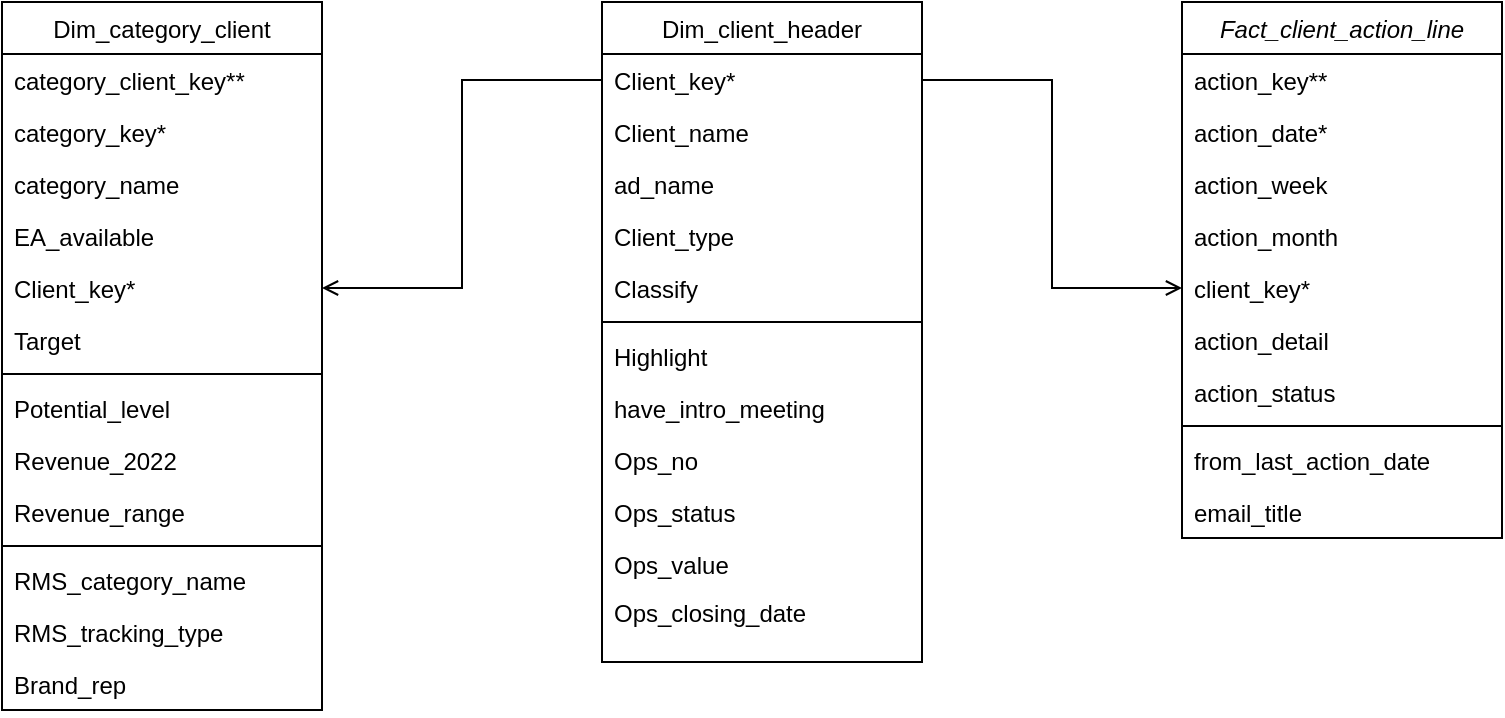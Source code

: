 <mxfile version="20.8.3" type="github">
  <diagram id="C5RBs43oDa-KdzZeNtuy" name="Page-1">
    <mxGraphModel dx="1477" dy="1795" grid="1" gridSize="10" guides="1" tooltips="1" connect="1" arrows="1" fold="1" page="1" pageScale="1" pageWidth="827" pageHeight="1169" math="0" shadow="0">
      <root>
        <mxCell id="WIyWlLk6GJQsqaUBKTNV-0" />
        <mxCell id="WIyWlLk6GJQsqaUBKTNV-1" parent="WIyWlLk6GJQsqaUBKTNV-0" />
        <mxCell id="zkfFHV4jXpPFQw0GAbJ--0" value="Fact_client_action_line" style="swimlane;fontStyle=2;align=center;verticalAlign=top;childLayout=stackLayout;horizontal=1;startSize=26;horizontalStack=0;resizeParent=1;resizeLast=0;collapsible=1;marginBottom=0;rounded=0;shadow=0;strokeWidth=1;" parent="WIyWlLk6GJQsqaUBKTNV-1" vertex="1">
          <mxGeometry x="830" y="-170" width="160" height="268" as="geometry">
            <mxRectangle x="230" y="140" width="160" height="26" as="alternateBounds" />
          </mxGeometry>
        </mxCell>
        <mxCell id="1nFE4c4lhFLpzHZNxWSw-82" value="action_key**" style="text;align=left;verticalAlign=top;spacingLeft=4;spacingRight=4;overflow=hidden;rotatable=0;points=[[0,0.5],[1,0.5]];portConstraint=eastwest;" parent="zkfFHV4jXpPFQw0GAbJ--0" vertex="1">
          <mxGeometry y="26" width="160" height="26" as="geometry" />
        </mxCell>
        <mxCell id="zkfFHV4jXpPFQw0GAbJ--1" value="action_date*" style="text;align=left;verticalAlign=top;spacingLeft=4;spacingRight=4;overflow=hidden;rotatable=0;points=[[0,0.5],[1,0.5]];portConstraint=eastwest;" parent="zkfFHV4jXpPFQw0GAbJ--0" vertex="1">
          <mxGeometry y="52" width="160" height="26" as="geometry" />
        </mxCell>
        <mxCell id="cdjOLjacvB37G6rq6pqB-28" value="action_week" style="text;align=left;verticalAlign=top;spacingLeft=4;spacingRight=4;overflow=hidden;rotatable=0;points=[[0,0.5],[1,0.5]];portConstraint=eastwest;" vertex="1" parent="zkfFHV4jXpPFQw0GAbJ--0">
          <mxGeometry y="78" width="160" height="26" as="geometry" />
        </mxCell>
        <mxCell id="cdjOLjacvB37G6rq6pqB-29" value="action_month" style="text;align=left;verticalAlign=top;spacingLeft=4;spacingRight=4;overflow=hidden;rotatable=0;points=[[0,0.5],[1,0.5]];portConstraint=eastwest;" vertex="1" parent="zkfFHV4jXpPFQw0GAbJ--0">
          <mxGeometry y="104" width="160" height="26" as="geometry" />
        </mxCell>
        <mxCell id="zkfFHV4jXpPFQw0GAbJ--2" value="client_key*" style="text;align=left;verticalAlign=top;spacingLeft=4;spacingRight=4;overflow=hidden;rotatable=0;points=[[0,0.5],[1,0.5]];portConstraint=eastwest;rounded=0;shadow=0;html=0;" parent="zkfFHV4jXpPFQw0GAbJ--0" vertex="1">
          <mxGeometry y="130" width="160" height="26" as="geometry" />
        </mxCell>
        <mxCell id="zkfFHV4jXpPFQw0GAbJ--3" value="action_detail" style="text;align=left;verticalAlign=top;spacingLeft=4;spacingRight=4;overflow=hidden;rotatable=0;points=[[0,0.5],[1,0.5]];portConstraint=eastwest;rounded=0;shadow=0;html=0;" parent="zkfFHV4jXpPFQw0GAbJ--0" vertex="1">
          <mxGeometry y="156" width="160" height="26" as="geometry" />
        </mxCell>
        <mxCell id="zkfFHV4jXpPFQw0GAbJ--5" value="action_status" style="text;align=left;verticalAlign=top;spacingLeft=4;spacingRight=4;overflow=hidden;rotatable=0;points=[[0,0.5],[1,0.5]];portConstraint=eastwest;" parent="zkfFHV4jXpPFQw0GAbJ--0" vertex="1">
          <mxGeometry y="182" width="160" height="26" as="geometry" />
        </mxCell>
        <mxCell id="zkfFHV4jXpPFQw0GAbJ--4" value="" style="line;html=1;strokeWidth=1;align=left;verticalAlign=middle;spacingTop=-1;spacingLeft=3;spacingRight=3;rotatable=0;labelPosition=right;points=[];portConstraint=eastwest;" parent="zkfFHV4jXpPFQw0GAbJ--0" vertex="1">
          <mxGeometry y="208" width="160" height="8" as="geometry" />
        </mxCell>
        <mxCell id="1nFE4c4lhFLpzHZNxWSw-26" value="from_last_action_date" style="text;align=left;verticalAlign=top;spacingLeft=4;spacingRight=4;overflow=hidden;rotatable=0;points=[[0,0.5],[1,0.5]];portConstraint=eastwest;" parent="zkfFHV4jXpPFQw0GAbJ--0" vertex="1">
          <mxGeometry y="216" width="160" height="26" as="geometry" />
        </mxCell>
        <mxCell id="1nFE4c4lhFLpzHZNxWSw-61" value="email_title" style="text;align=left;verticalAlign=top;spacingLeft=4;spacingRight=4;overflow=hidden;rotatable=0;points=[[0,0.5],[1,0.5]];portConstraint=eastwest;" parent="zkfFHV4jXpPFQw0GAbJ--0" vertex="1">
          <mxGeometry y="242" width="160" height="26" as="geometry" />
        </mxCell>
        <mxCell id="zkfFHV4jXpPFQw0GAbJ--17" value="Dim_client_header" style="swimlane;fontStyle=0;align=center;verticalAlign=top;childLayout=stackLayout;horizontal=1;startSize=26;horizontalStack=0;resizeParent=1;resizeLast=0;collapsible=1;marginBottom=0;rounded=0;shadow=0;strokeWidth=1;" parent="WIyWlLk6GJQsqaUBKTNV-1" vertex="1">
          <mxGeometry x="540" y="-170" width="160" height="330" as="geometry">
            <mxRectangle x="550" y="140" width="160" height="26" as="alternateBounds" />
          </mxGeometry>
        </mxCell>
        <mxCell id="1nFE4c4lhFLpzHZNxWSw-79" value="Client_key*" style="text;align=left;verticalAlign=top;spacingLeft=4;spacingRight=4;overflow=hidden;rotatable=0;points=[[0,0.5],[1,0.5]];portConstraint=eastwest;" parent="zkfFHV4jXpPFQw0GAbJ--17" vertex="1">
          <mxGeometry y="26" width="160" height="26" as="geometry" />
        </mxCell>
        <mxCell id="zkfFHV4jXpPFQw0GAbJ--18" value="Client_name" style="text;align=left;verticalAlign=top;spacingLeft=4;spacingRight=4;overflow=hidden;rotatable=0;points=[[0,0.5],[1,0.5]];portConstraint=eastwest;" parent="zkfFHV4jXpPFQw0GAbJ--17" vertex="1">
          <mxGeometry y="52" width="160" height="26" as="geometry" />
        </mxCell>
        <mxCell id="zkfFHV4jXpPFQw0GAbJ--19" value="ad_name" style="text;align=left;verticalAlign=top;spacingLeft=4;spacingRight=4;overflow=hidden;rotatable=0;points=[[0,0.5],[1,0.5]];portConstraint=eastwest;rounded=0;shadow=0;html=0;" parent="zkfFHV4jXpPFQw0GAbJ--17" vertex="1">
          <mxGeometry y="78" width="160" height="26" as="geometry" />
        </mxCell>
        <mxCell id="cdjOLjacvB37G6rq6pqB-24" value="Client_type" style="text;align=left;verticalAlign=top;spacingLeft=4;spacingRight=4;overflow=hidden;rotatable=0;points=[[0,0.5],[1,0.5]];portConstraint=eastwest;rounded=0;shadow=0;html=0;" vertex="1" parent="zkfFHV4jXpPFQw0GAbJ--17">
          <mxGeometry y="104" width="160" height="26" as="geometry" />
        </mxCell>
        <mxCell id="zkfFHV4jXpPFQw0GAbJ--20" value="Classify" style="text;align=left;verticalAlign=top;spacingLeft=4;spacingRight=4;overflow=hidden;rotatable=0;points=[[0,0.5],[1,0.5]];portConstraint=eastwest;rounded=0;shadow=0;html=0;" parent="zkfFHV4jXpPFQw0GAbJ--17" vertex="1">
          <mxGeometry y="130" width="160" height="26" as="geometry" />
        </mxCell>
        <mxCell id="zkfFHV4jXpPFQw0GAbJ--23" value="" style="line;html=1;strokeWidth=1;align=left;verticalAlign=middle;spacingTop=-1;spacingLeft=3;spacingRight=3;rotatable=0;labelPosition=right;points=[];portConstraint=eastwest;" parent="zkfFHV4jXpPFQw0GAbJ--17" vertex="1">
          <mxGeometry y="156" width="160" height="8" as="geometry" />
        </mxCell>
        <mxCell id="1nFE4c4lhFLpzHZNxWSw-15" value="Highlight" style="text;align=left;verticalAlign=top;spacingLeft=4;spacingRight=4;overflow=hidden;rotatable=0;points=[[0,0.5],[1,0.5]];portConstraint=eastwest;rounded=0;shadow=0;html=0;" parent="zkfFHV4jXpPFQw0GAbJ--17" vertex="1">
          <mxGeometry y="164" width="160" height="26" as="geometry" />
        </mxCell>
        <mxCell id="1nFE4c4lhFLpzHZNxWSw-22" value="have_intro_meeting" style="text;align=left;verticalAlign=top;spacingLeft=4;spacingRight=4;overflow=hidden;rotatable=0;points=[[0,0.5],[1,0.5]];portConstraint=eastwest;" parent="zkfFHV4jXpPFQw0GAbJ--17" vertex="1">
          <mxGeometry y="190" width="160" height="26" as="geometry" />
        </mxCell>
        <mxCell id="1nFE4c4lhFLpzHZNxWSw-45" value="Ops_no" style="text;align=left;verticalAlign=top;spacingLeft=4;spacingRight=4;overflow=hidden;rotatable=0;points=[[0,0.5],[1,0.5]];portConstraint=eastwest;rounded=0;shadow=0;html=0;" parent="zkfFHV4jXpPFQw0GAbJ--17" vertex="1">
          <mxGeometry y="216" width="160" height="26" as="geometry" />
        </mxCell>
        <mxCell id="cdjOLjacvB37G6rq6pqB-26" value="Ops_status" style="text;align=left;verticalAlign=top;spacingLeft=4;spacingRight=4;overflow=hidden;rotatable=0;points=[[0,0.5],[1,0.5]];portConstraint=eastwest;rounded=0;shadow=0;html=0;" vertex="1" parent="zkfFHV4jXpPFQw0GAbJ--17">
          <mxGeometry y="242" width="160" height="26" as="geometry" />
        </mxCell>
        <mxCell id="cdjOLjacvB37G6rq6pqB-27" value="Ops_value" style="text;align=left;verticalAlign=top;spacingLeft=4;spacingRight=4;overflow=hidden;rotatable=0;points=[[0,0.5],[1,0.5]];portConstraint=eastwest;rounded=0;shadow=0;html=0;" vertex="1" parent="zkfFHV4jXpPFQw0GAbJ--17">
          <mxGeometry y="268" width="160" height="24" as="geometry" />
        </mxCell>
        <mxCell id="cdjOLjacvB37G6rq6pqB-30" value="Ops_closing_date" style="text;align=left;verticalAlign=top;spacingLeft=4;spacingRight=4;overflow=hidden;rotatable=0;points=[[0,0.5],[1,0.5]];portConstraint=eastwest;rounded=0;shadow=0;html=0;" vertex="1" parent="zkfFHV4jXpPFQw0GAbJ--17">
          <mxGeometry y="292" width="160" height="24" as="geometry" />
        </mxCell>
        <mxCell id="1nFE4c4lhFLpzHZNxWSw-3" value="Dim_category_client" style="swimlane;fontStyle=0;align=center;verticalAlign=top;childLayout=stackLayout;horizontal=1;startSize=26;horizontalStack=0;resizeParent=1;resizeLast=0;collapsible=1;marginBottom=0;rounded=0;shadow=0;strokeWidth=1;" parent="WIyWlLk6GJQsqaUBKTNV-1" vertex="1">
          <mxGeometry x="240" y="-170" width="160" height="354" as="geometry">
            <mxRectangle x="550" y="140" width="160" height="26" as="alternateBounds" />
          </mxGeometry>
        </mxCell>
        <mxCell id="cdjOLjacvB37G6rq6pqB-1" value="category_client_key**" style="text;align=left;verticalAlign=top;spacingLeft=4;spacingRight=4;overflow=hidden;rotatable=0;points=[[0,0.5],[1,0.5]];portConstraint=eastwest;" vertex="1" parent="1nFE4c4lhFLpzHZNxWSw-3">
          <mxGeometry y="26" width="160" height="26" as="geometry" />
        </mxCell>
        <mxCell id="1nFE4c4lhFLpzHZNxWSw-75" value="category_key*" style="text;align=left;verticalAlign=top;spacingLeft=4;spacingRight=4;overflow=hidden;rotatable=0;points=[[0,0.5],[1,0.5]];portConstraint=eastwest;" parent="1nFE4c4lhFLpzHZNxWSw-3" vertex="1">
          <mxGeometry y="52" width="160" height="26" as="geometry" />
        </mxCell>
        <mxCell id="cdjOLjacvB37G6rq6pqB-20" value="category_name" style="text;align=left;verticalAlign=top;spacingLeft=4;spacingRight=4;overflow=hidden;rotatable=0;points=[[0,0.5],[1,0.5]];portConstraint=eastwest;" vertex="1" parent="1nFE4c4lhFLpzHZNxWSw-3">
          <mxGeometry y="78" width="160" height="26" as="geometry" />
        </mxCell>
        <mxCell id="cdjOLjacvB37G6rq6pqB-23" value="EA_available" style="text;align=left;verticalAlign=top;spacingLeft=4;spacingRight=4;overflow=hidden;rotatable=0;points=[[0,0.5],[1,0.5]];portConstraint=eastwest;" vertex="1" parent="1nFE4c4lhFLpzHZNxWSw-3">
          <mxGeometry y="104" width="160" height="26" as="geometry" />
        </mxCell>
        <mxCell id="cdjOLjacvB37G6rq6pqB-0" value="Client_key*" style="text;align=left;verticalAlign=top;spacingLeft=4;spacingRight=4;overflow=hidden;rotatable=0;points=[[0,0.5],[1,0.5]];portConstraint=eastwest;" vertex="1" parent="1nFE4c4lhFLpzHZNxWSw-3">
          <mxGeometry y="130" width="160" height="26" as="geometry" />
        </mxCell>
        <mxCell id="1nFE4c4lhFLpzHZNxWSw-10" value="Target" style="text;align=left;verticalAlign=top;spacingLeft=4;spacingRight=4;overflow=hidden;rotatable=0;points=[[0,0.5],[1,0.5]];portConstraint=eastwest;rounded=0;shadow=0;html=0;" parent="1nFE4c4lhFLpzHZNxWSw-3" vertex="1">
          <mxGeometry y="156" width="160" height="26" as="geometry" />
        </mxCell>
        <mxCell id="1nFE4c4lhFLpzHZNxWSw-29" value="" style="line;html=1;strokeWidth=1;align=left;verticalAlign=middle;spacingTop=-1;spacingLeft=3;spacingRight=3;rotatable=0;labelPosition=right;points=[];portConstraint=eastwest;" parent="1nFE4c4lhFLpzHZNxWSw-3" vertex="1">
          <mxGeometry y="182" width="160" height="8" as="geometry" />
        </mxCell>
        <mxCell id="1nFE4c4lhFLpzHZNxWSw-11" value="Potential_level" style="text;align=left;verticalAlign=top;spacingLeft=4;spacingRight=4;overflow=hidden;rotatable=0;points=[[0,0.5],[1,0.5]];portConstraint=eastwest;rounded=0;shadow=0;html=0;" parent="1nFE4c4lhFLpzHZNxWSw-3" vertex="1">
          <mxGeometry y="190" width="160" height="26" as="geometry" />
        </mxCell>
        <mxCell id="1nFE4c4lhFLpzHZNxWSw-12" value="Revenue_2022" style="text;align=left;verticalAlign=top;spacingLeft=4;spacingRight=4;overflow=hidden;rotatable=0;points=[[0,0.5],[1,0.5]];portConstraint=eastwest;rounded=0;shadow=0;html=0;" parent="1nFE4c4lhFLpzHZNxWSw-3" vertex="1">
          <mxGeometry y="216" width="160" height="26" as="geometry" />
        </mxCell>
        <mxCell id="1nFE4c4lhFLpzHZNxWSw-14" value="Revenue_range" style="text;align=left;verticalAlign=top;spacingLeft=4;spacingRight=4;overflow=hidden;rotatable=0;points=[[0,0.5],[1,0.5]];portConstraint=eastwest;rounded=0;shadow=0;html=0;" parent="1nFE4c4lhFLpzHZNxWSw-3" vertex="1">
          <mxGeometry y="242" width="160" height="26" as="geometry" />
        </mxCell>
        <mxCell id="cdjOLjacvB37G6rq6pqB-22" value="" style="line;html=1;strokeWidth=1;align=left;verticalAlign=middle;spacingTop=-1;spacingLeft=3;spacingRight=3;rotatable=0;labelPosition=right;points=[];portConstraint=eastwest;" vertex="1" parent="1nFE4c4lhFLpzHZNxWSw-3">
          <mxGeometry y="268" width="160" height="8" as="geometry" />
        </mxCell>
        <mxCell id="1nFE4c4lhFLpzHZNxWSw-70" value="RMS_category_name" style="text;align=left;verticalAlign=top;spacingLeft=4;spacingRight=4;overflow=hidden;rotatable=0;points=[[0,0.5],[1,0.5]];portConstraint=eastwest;rounded=0;shadow=0;html=0;" parent="1nFE4c4lhFLpzHZNxWSw-3" vertex="1">
          <mxGeometry y="276" width="160" height="26" as="geometry" />
        </mxCell>
        <mxCell id="1nFE4c4lhFLpzHZNxWSw-71" value="RMS_tracking_type" style="text;align=left;verticalAlign=top;spacingLeft=4;spacingRight=4;overflow=hidden;rotatable=0;points=[[0,0.5],[1,0.5]];portConstraint=eastwest;rounded=0;shadow=0;html=0;" parent="1nFE4c4lhFLpzHZNxWSw-3" vertex="1">
          <mxGeometry y="302" width="160" height="26" as="geometry" />
        </mxCell>
        <mxCell id="1nFE4c4lhFLpzHZNxWSw-69" value="Brand_rep" style="text;align=left;verticalAlign=top;spacingLeft=4;spacingRight=4;overflow=hidden;rotatable=0;points=[[0,0.5],[1,0.5]];portConstraint=eastwest;rounded=0;shadow=0;html=0;" parent="1nFE4c4lhFLpzHZNxWSw-3" vertex="1">
          <mxGeometry y="328" width="160" height="26" as="geometry" />
        </mxCell>
        <mxCell id="KzP6ZBVMIYhDAHsYmpxk-3" value="" style="endArrow=open;shadow=0;strokeWidth=1;rounded=0;endFill=1;edgeStyle=elbowEdgeStyle;entryX=0;entryY=0.5;entryDx=0;entryDy=0;exitX=1;exitY=0.5;exitDx=0;exitDy=0;" parent="WIyWlLk6GJQsqaUBKTNV-1" source="1nFE4c4lhFLpzHZNxWSw-79" target="zkfFHV4jXpPFQw0GAbJ--2" edge="1">
          <mxGeometry x="0.5" y="41" relative="1" as="geometry">
            <mxPoint x="780" y="239" as="sourcePoint" />
            <mxPoint x="678" y="33" as="targetPoint" />
            <mxPoint x="-40" y="32" as="offset" />
          </mxGeometry>
        </mxCell>
        <mxCell id="cdjOLjacvB37G6rq6pqB-3" value="" style="endArrow=open;shadow=0;strokeWidth=1;rounded=0;endFill=1;edgeStyle=elbowEdgeStyle;entryX=1;entryY=0.5;entryDx=0;entryDy=0;exitX=0;exitY=0.5;exitDx=0;exitDy=0;" edge="1" parent="WIyWlLk6GJQsqaUBKTNV-1" source="1nFE4c4lhFLpzHZNxWSw-79" target="cdjOLjacvB37G6rq6pqB-0">
          <mxGeometry x="0.5" y="41" relative="1" as="geometry">
            <mxPoint x="670" y="-30" as="sourcePoint" />
            <mxPoint x="830" y="-79" as="targetPoint" />
            <mxPoint x="-40" y="32" as="offset" />
            <Array as="points">
              <mxPoint x="470" y="-60" />
            </Array>
          </mxGeometry>
        </mxCell>
      </root>
    </mxGraphModel>
  </diagram>
</mxfile>
